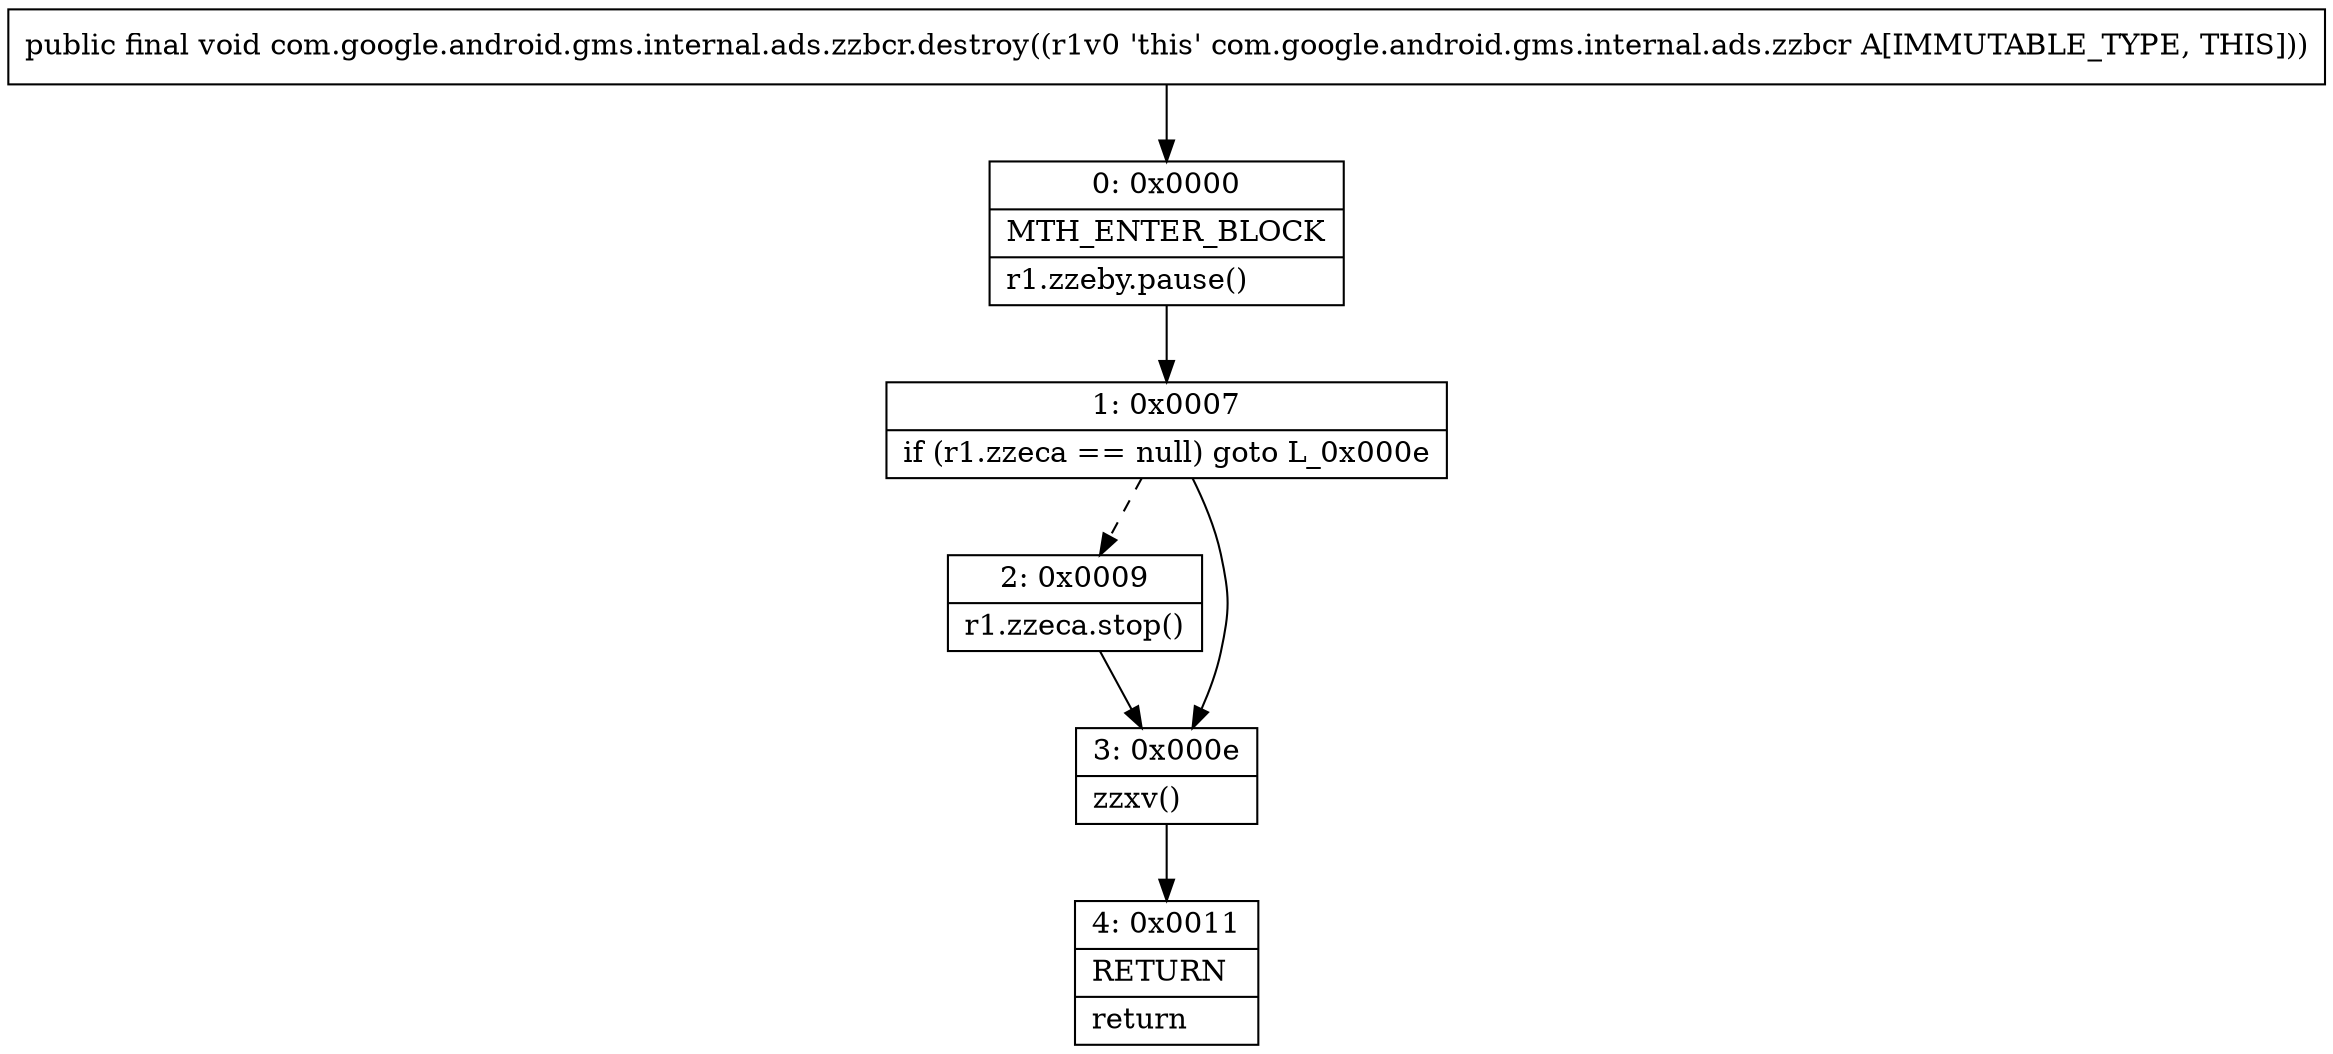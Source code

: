 digraph "CFG forcom.google.android.gms.internal.ads.zzbcr.destroy()V" {
Node_0 [shape=record,label="{0\:\ 0x0000|MTH_ENTER_BLOCK\l|r1.zzeby.pause()\l}"];
Node_1 [shape=record,label="{1\:\ 0x0007|if (r1.zzeca == null) goto L_0x000e\l}"];
Node_2 [shape=record,label="{2\:\ 0x0009|r1.zzeca.stop()\l}"];
Node_3 [shape=record,label="{3\:\ 0x000e|zzxv()\l}"];
Node_4 [shape=record,label="{4\:\ 0x0011|RETURN\l|return\l}"];
MethodNode[shape=record,label="{public final void com.google.android.gms.internal.ads.zzbcr.destroy((r1v0 'this' com.google.android.gms.internal.ads.zzbcr A[IMMUTABLE_TYPE, THIS])) }"];
MethodNode -> Node_0;
Node_0 -> Node_1;
Node_1 -> Node_2[style=dashed];
Node_1 -> Node_3;
Node_2 -> Node_3;
Node_3 -> Node_4;
}

